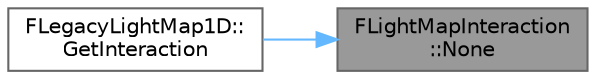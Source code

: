 digraph "FLightMapInteraction::None"
{
 // INTERACTIVE_SVG=YES
 // LATEX_PDF_SIZE
  bgcolor="transparent";
  edge [fontname=Helvetica,fontsize=10,labelfontname=Helvetica,labelfontsize=10];
  node [fontname=Helvetica,fontsize=10,shape=box,height=0.2,width=0.4];
  rankdir="RL";
  Node1 [id="Node000001",label="FLightMapInteraction\l::None",height=0.2,width=0.4,color="gray40", fillcolor="grey60", style="filled", fontcolor="black",tooltip=" "];
  Node1 -> Node2 [id="edge1_Node000001_Node000002",dir="back",color="steelblue1",style="solid",tooltip=" "];
  Node2 [id="Node000002",label="FLegacyLightMap1D::\lGetInteraction",height=0.2,width=0.4,color="grey40", fillcolor="white", style="filled",URL="$df/d80/classFLegacyLightMap1D.html#ae2de4be3b152130e406dcaadbc58218f",tooltip=" "];
}
